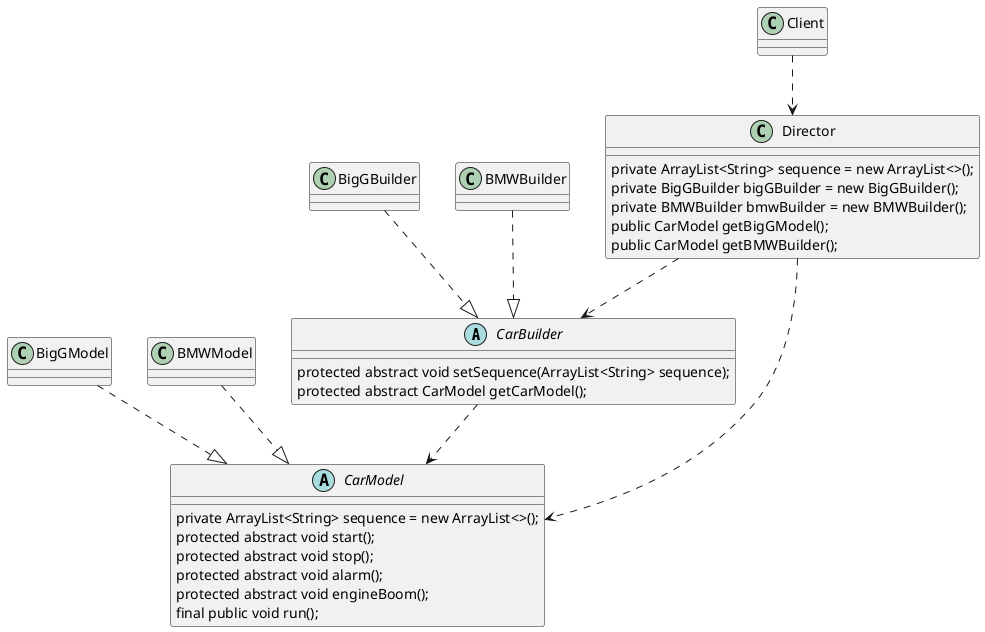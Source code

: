 @startuml
'https://plantuml.com/class-diagram

abstract class CarBuilder{
protected abstract void setSequence(ArrayList<String> sequence);
protected abstract CarModel getCarModel();
}

abstract class CarModel{
    private ArrayList<String> sequence = new ArrayList<>();
    protected abstract void start();
    protected abstract void stop();
    protected abstract void alarm();
    protected abstract void engineBoom();
    final public void run();
}


class BigGModel{}
class BMWModel{}

class BigGBuilder{}
class BMWBuilder{}

class Director{
private ArrayList<String> sequence = new ArrayList<>();
private BigGBuilder bigGBuilder = new BigGBuilder();
private BMWBuilder bmwBuilder = new BMWBuilder();
public CarModel getBigGModel();
public CarModel getBMWBuilder();
}

class Client{}

CarBuilder ..> CarModel

Director ..> CarModel
Director ..> CarBuilder

BigGBuilder ..|> CarBuilder
BMWBuilder ..|> CarBuilder

BigGModel ..|> CarModel
BMWModel ..|> CarModel

Client ..> Director
@enduml